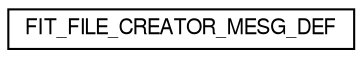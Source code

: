 digraph "Graphical Class Hierarchy"
{
  edge [fontname="FreeSans",fontsize="10",labelfontname="FreeSans",labelfontsize="10"];
  node [fontname="FreeSans",fontsize="10",shape=record];
  rankdir="LR";
  Node1 [label="FIT_FILE_CREATOR_MESG_DEF",height=0.2,width=0.4,color="black", fillcolor="white", style="filled",URL="$struct_f_i_t___f_i_l_e___c_r_e_a_t_o_r___m_e_s_g___d_e_f.html"];
}
